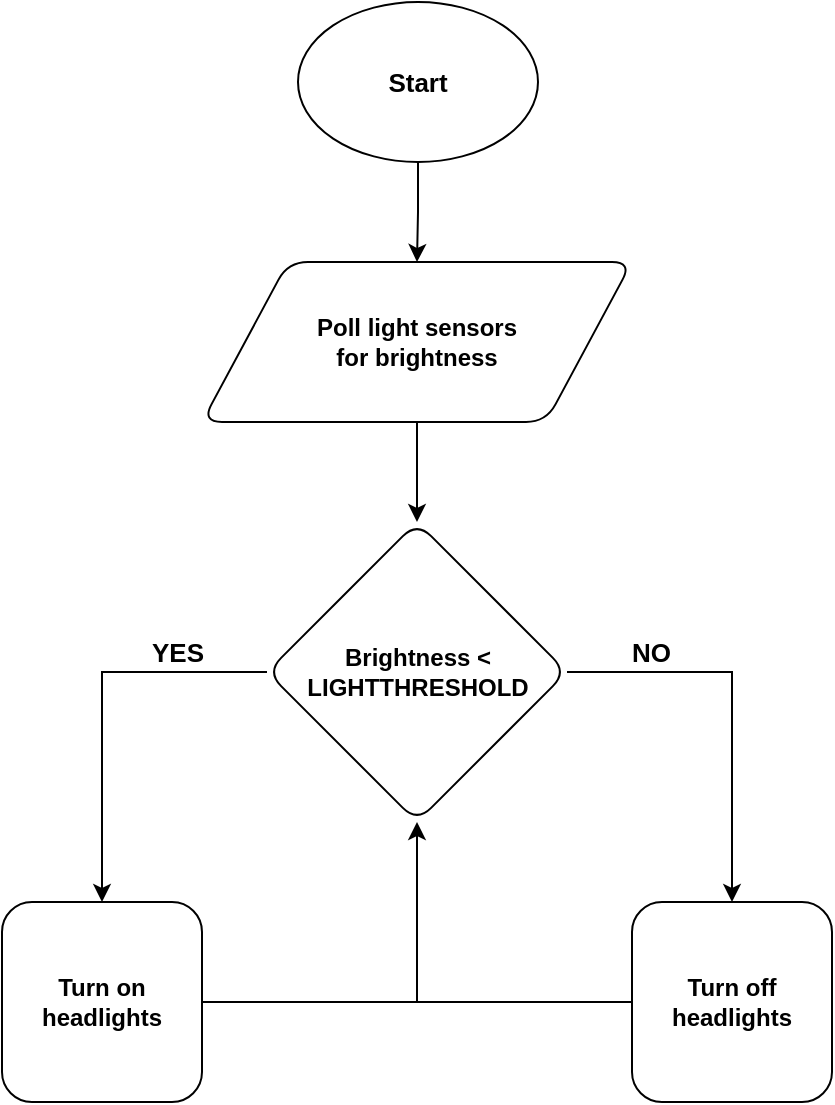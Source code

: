 <mxfile version="12.1.7" type="device" pages="1"><diagram id="Z1Q6No3mtoL4v_jjcL_Q" name="Page-1"><mxGraphModel dx="1024" dy="534" grid="1" gridSize="10" guides="1" tooltips="1" connect="1" arrows="1" fold="1" page="1" pageScale="1" pageWidth="850" pageHeight="1100" math="0" shadow="0"><root><mxCell id="0"/><mxCell id="1" parent="0"/><mxCell id="cdOj29VcUdhbfE57GIqj-12" style="edgeStyle=orthogonalEdgeStyle;rounded=0;orthogonalLoop=1;jettySize=auto;html=1;exitX=0.5;exitY=1;exitDx=0;exitDy=0;entryX=0.5;entryY=0;entryDx=0;entryDy=0;" edge="1" parent="1" source="cdOj29VcUdhbfE57GIqj-2" target="cdOj29VcUdhbfE57GIqj-3"><mxGeometry relative="1" as="geometry"/></mxCell><mxCell id="cdOj29VcUdhbfE57GIqj-2" value="&lt;font style=&quot;font-size: 13px&quot;&gt;&lt;b&gt;Start&lt;/b&gt;&lt;/font&gt;" style="ellipse;whiteSpace=wrap;html=1;rounded=1;" vertex="1" parent="1"><mxGeometry x="365" y="80" width="120" height="80" as="geometry"/></mxCell><mxCell id="cdOj29VcUdhbfE57GIqj-13" style="edgeStyle=orthogonalEdgeStyle;rounded=0;orthogonalLoop=1;jettySize=auto;html=1;exitX=0.5;exitY=1;exitDx=0;exitDy=0;entryX=0.5;entryY=0;entryDx=0;entryDy=0;" edge="1" parent="1" source="cdOj29VcUdhbfE57GIqj-3" target="cdOj29VcUdhbfE57GIqj-4"><mxGeometry relative="1" as="geometry"/></mxCell><mxCell id="cdOj29VcUdhbfE57GIqj-3" value="&lt;font style=&quot;font-size: 12px&quot;&gt;&lt;font style=&quot;font-size: 12px&quot;&gt;&lt;b&gt;Poll light sensors &lt;br&gt;for&amp;nbsp;&lt;/b&gt;&lt;/font&gt;&lt;b&gt;brightness&lt;/b&gt;&lt;/font&gt;" style="shape=parallelogram;perimeter=parallelogramPerimeter;whiteSpace=wrap;html=1;rounded=1;" vertex="1" parent="1"><mxGeometry x="317" y="210" width="215" height="80" as="geometry"/></mxCell><mxCell id="cdOj29VcUdhbfE57GIqj-8" style="edgeStyle=orthogonalEdgeStyle;rounded=0;orthogonalLoop=1;jettySize=auto;html=1;exitX=1;exitY=0.5;exitDx=0;exitDy=0;entryX=0.5;entryY=0;entryDx=0;entryDy=0;" edge="1" parent="1" source="cdOj29VcUdhbfE57GIqj-4" target="cdOj29VcUdhbfE57GIqj-6"><mxGeometry relative="1" as="geometry"/></mxCell><mxCell id="cdOj29VcUdhbfE57GIqj-9" style="edgeStyle=orthogonalEdgeStyle;rounded=0;orthogonalLoop=1;jettySize=auto;html=1;exitX=0;exitY=0.5;exitDx=0;exitDy=0;entryX=0.5;entryY=0;entryDx=0;entryDy=0;" edge="1" parent="1" source="cdOj29VcUdhbfE57GIqj-4" target="cdOj29VcUdhbfE57GIqj-5"><mxGeometry relative="1" as="geometry"/></mxCell><mxCell id="cdOj29VcUdhbfE57GIqj-4" value="&lt;font size=&quot;1&quot;&gt;&lt;b style=&quot;font-size: 12px&quot;&gt;Brightness &amp;lt; LIGHTTHRESHOLD&lt;/b&gt;&lt;/font&gt;" style="rhombus;whiteSpace=wrap;html=1;rounded=1;" vertex="1" parent="1"><mxGeometry x="349.5" y="340" width="150" height="150" as="geometry"/></mxCell><mxCell id="cdOj29VcUdhbfE57GIqj-10" style="edgeStyle=orthogonalEdgeStyle;rounded=0;orthogonalLoop=1;jettySize=auto;html=1;exitX=1;exitY=0.5;exitDx=0;exitDy=0;entryX=0.5;entryY=1;entryDx=0;entryDy=0;" edge="1" parent="1" source="cdOj29VcUdhbfE57GIqj-5" target="cdOj29VcUdhbfE57GIqj-4"><mxGeometry relative="1" as="geometry"/></mxCell><mxCell id="cdOj29VcUdhbfE57GIqj-5" value="&lt;b&gt;Turn on headlights&lt;/b&gt;" style="whiteSpace=wrap;html=1;aspect=fixed;rounded=1;" vertex="1" parent="1"><mxGeometry x="217" y="530" width="100" height="100" as="geometry"/></mxCell><mxCell id="cdOj29VcUdhbfE57GIqj-6" value="&lt;b&gt;Turn off headlights&lt;/b&gt;" style="whiteSpace=wrap;html=1;aspect=fixed;rounded=1;" vertex="1" parent="1"><mxGeometry x="532" y="530" width="100" height="100" as="geometry"/></mxCell><mxCell id="cdOj29VcUdhbfE57GIqj-15" value="" style="endArrow=none;html=1;strokeColor=#000000;entryX=0;entryY=0.5;entryDx=0;entryDy=0;" edge="1" parent="1" target="cdOj29VcUdhbfE57GIqj-6"><mxGeometry width="50" height="50" relative="1" as="geometry"><mxPoint x="420" y="580" as="sourcePoint"/><mxPoint x="270" y="650" as="targetPoint"/></mxGeometry></mxCell><mxCell id="cdOj29VcUdhbfE57GIqj-16" value="&lt;b&gt;&lt;font style=&quot;font-size: 13px&quot;&gt;NO&lt;/font&gt;&lt;/b&gt;" style="text;html=1;resizable=0;points=[];autosize=1;align=left;verticalAlign=top;spacingTop=-4;" vertex="1" parent="1"><mxGeometry x="530" y="395" width="30" height="20" as="geometry"/></mxCell><mxCell id="cdOj29VcUdhbfE57GIqj-19" value="&lt;b&gt;&lt;font style=&quot;font-size: 13px&quot;&gt;YES&lt;/font&gt;&lt;/b&gt;" style="text;html=1;resizable=0;points=[];autosize=1;align=left;verticalAlign=top;spacingTop=-4;" vertex="1" parent="1"><mxGeometry x="290" y="395" width="40" height="20" as="geometry"/></mxCell></root></mxGraphModel></diagram></mxfile>